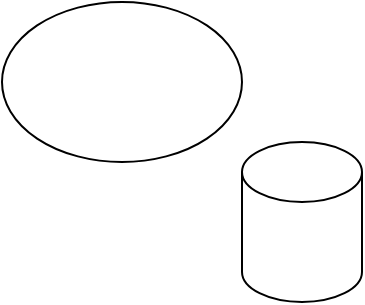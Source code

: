 <mxfile version="14.8.5" type="github">
  <diagram id="cAKXSewyob3qqtttkMx0" name="Page-1">
    <mxGraphModel dx="1210" dy="792" grid="1" gridSize="10" guides="1" tooltips="1" connect="1" arrows="1" fold="1" page="1" pageScale="1" pageWidth="850" pageHeight="1100" math="0" shadow="0">
      <root>
        <mxCell id="0" />
        <mxCell id="1" parent="0" />
        <mxCell id="75B3qN5Wf4Ms-EECx8Ma-1" value="" style="shape=cylinder3;whiteSpace=wrap;html=1;boundedLbl=1;backgroundOutline=1;size=15;" parent="1" vertex="1">
          <mxGeometry x="360" y="280" width="60" height="80" as="geometry" />
        </mxCell>
        <mxCell id="mOZrZ1DxJn4fDi4njlIA-1" value="" style="ellipse;whiteSpace=wrap;html=1;" vertex="1" parent="1">
          <mxGeometry x="240" y="210" width="120" height="80" as="geometry" />
        </mxCell>
      </root>
    </mxGraphModel>
  </diagram>
</mxfile>
